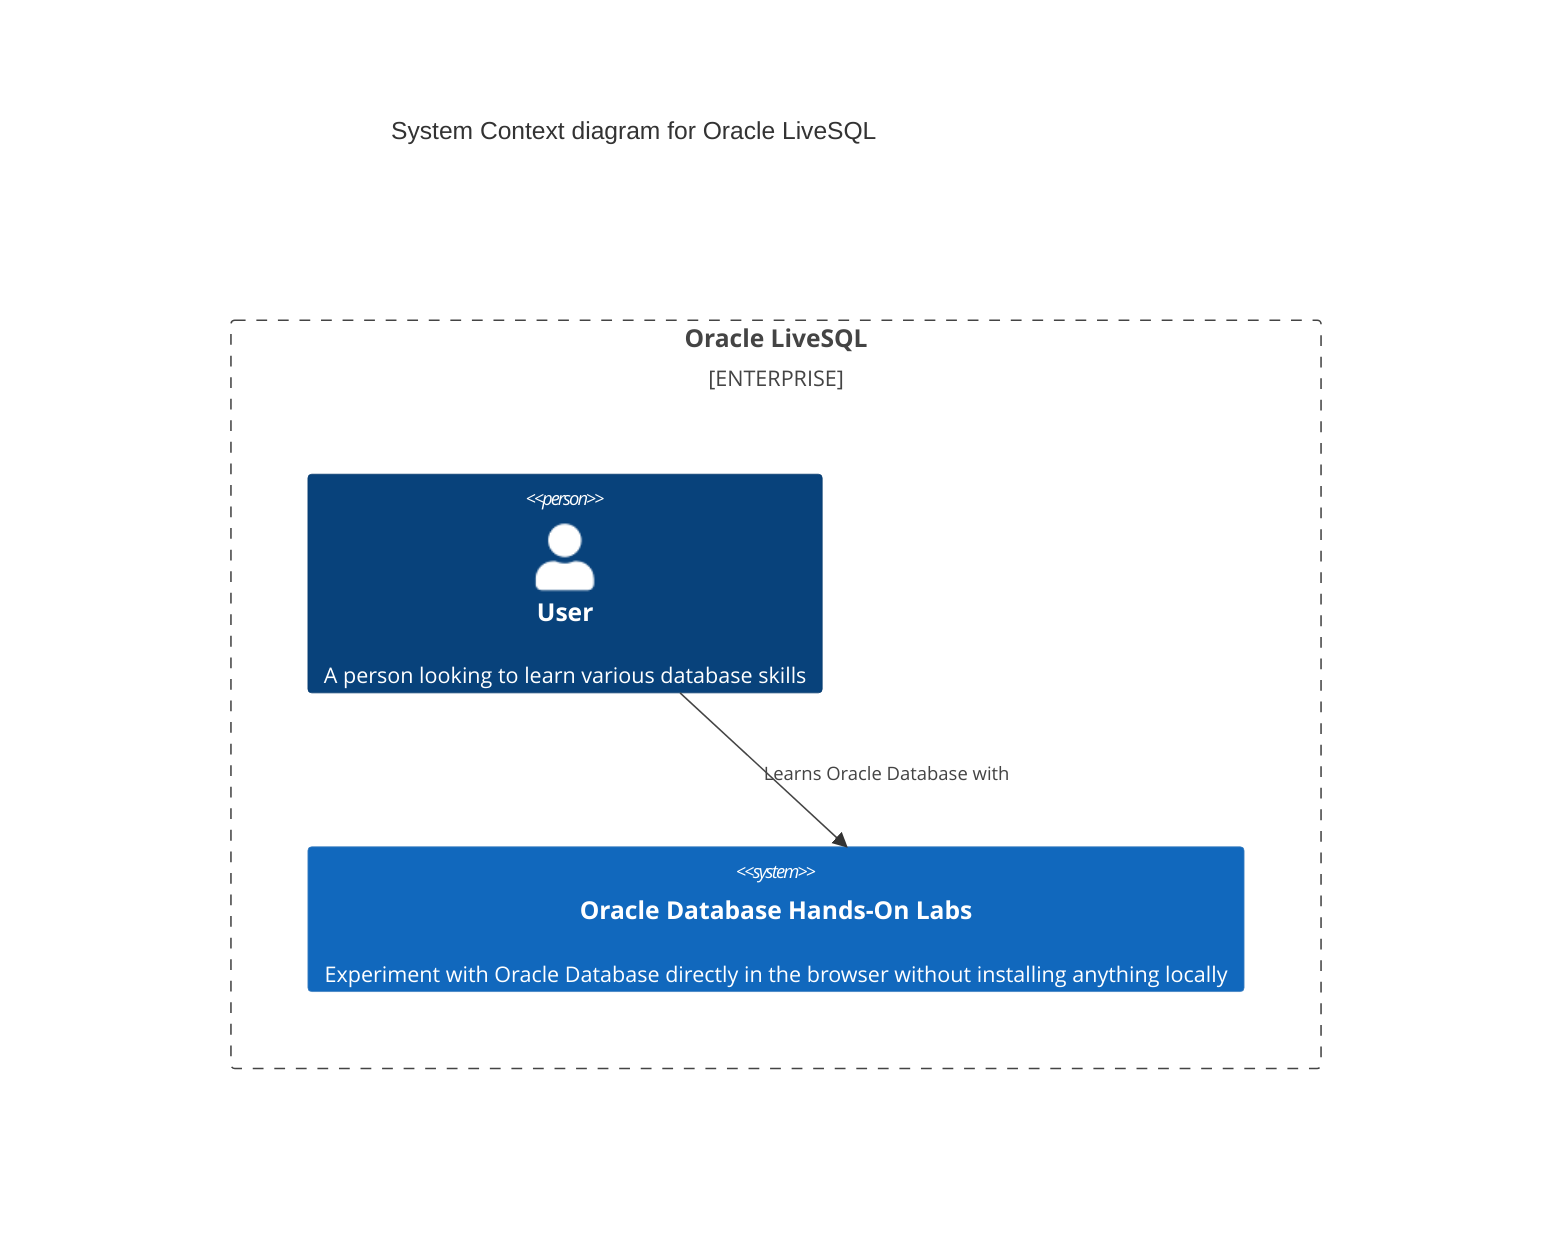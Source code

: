 C4Context
title System Context diagram for Oracle LiveSQL

Enterprise_Boundary(e0, "Oracle LiveSQL") {
    Person(user, "User", "A person looking to learn various database skills")

    System(oracleLabs, "Oracle Database Hands-On Labs", "Experiment with Oracle Database directly in the browser without installing anything locally")
}

Rel(user, oracleLabs, "Learns Oracle Database with")